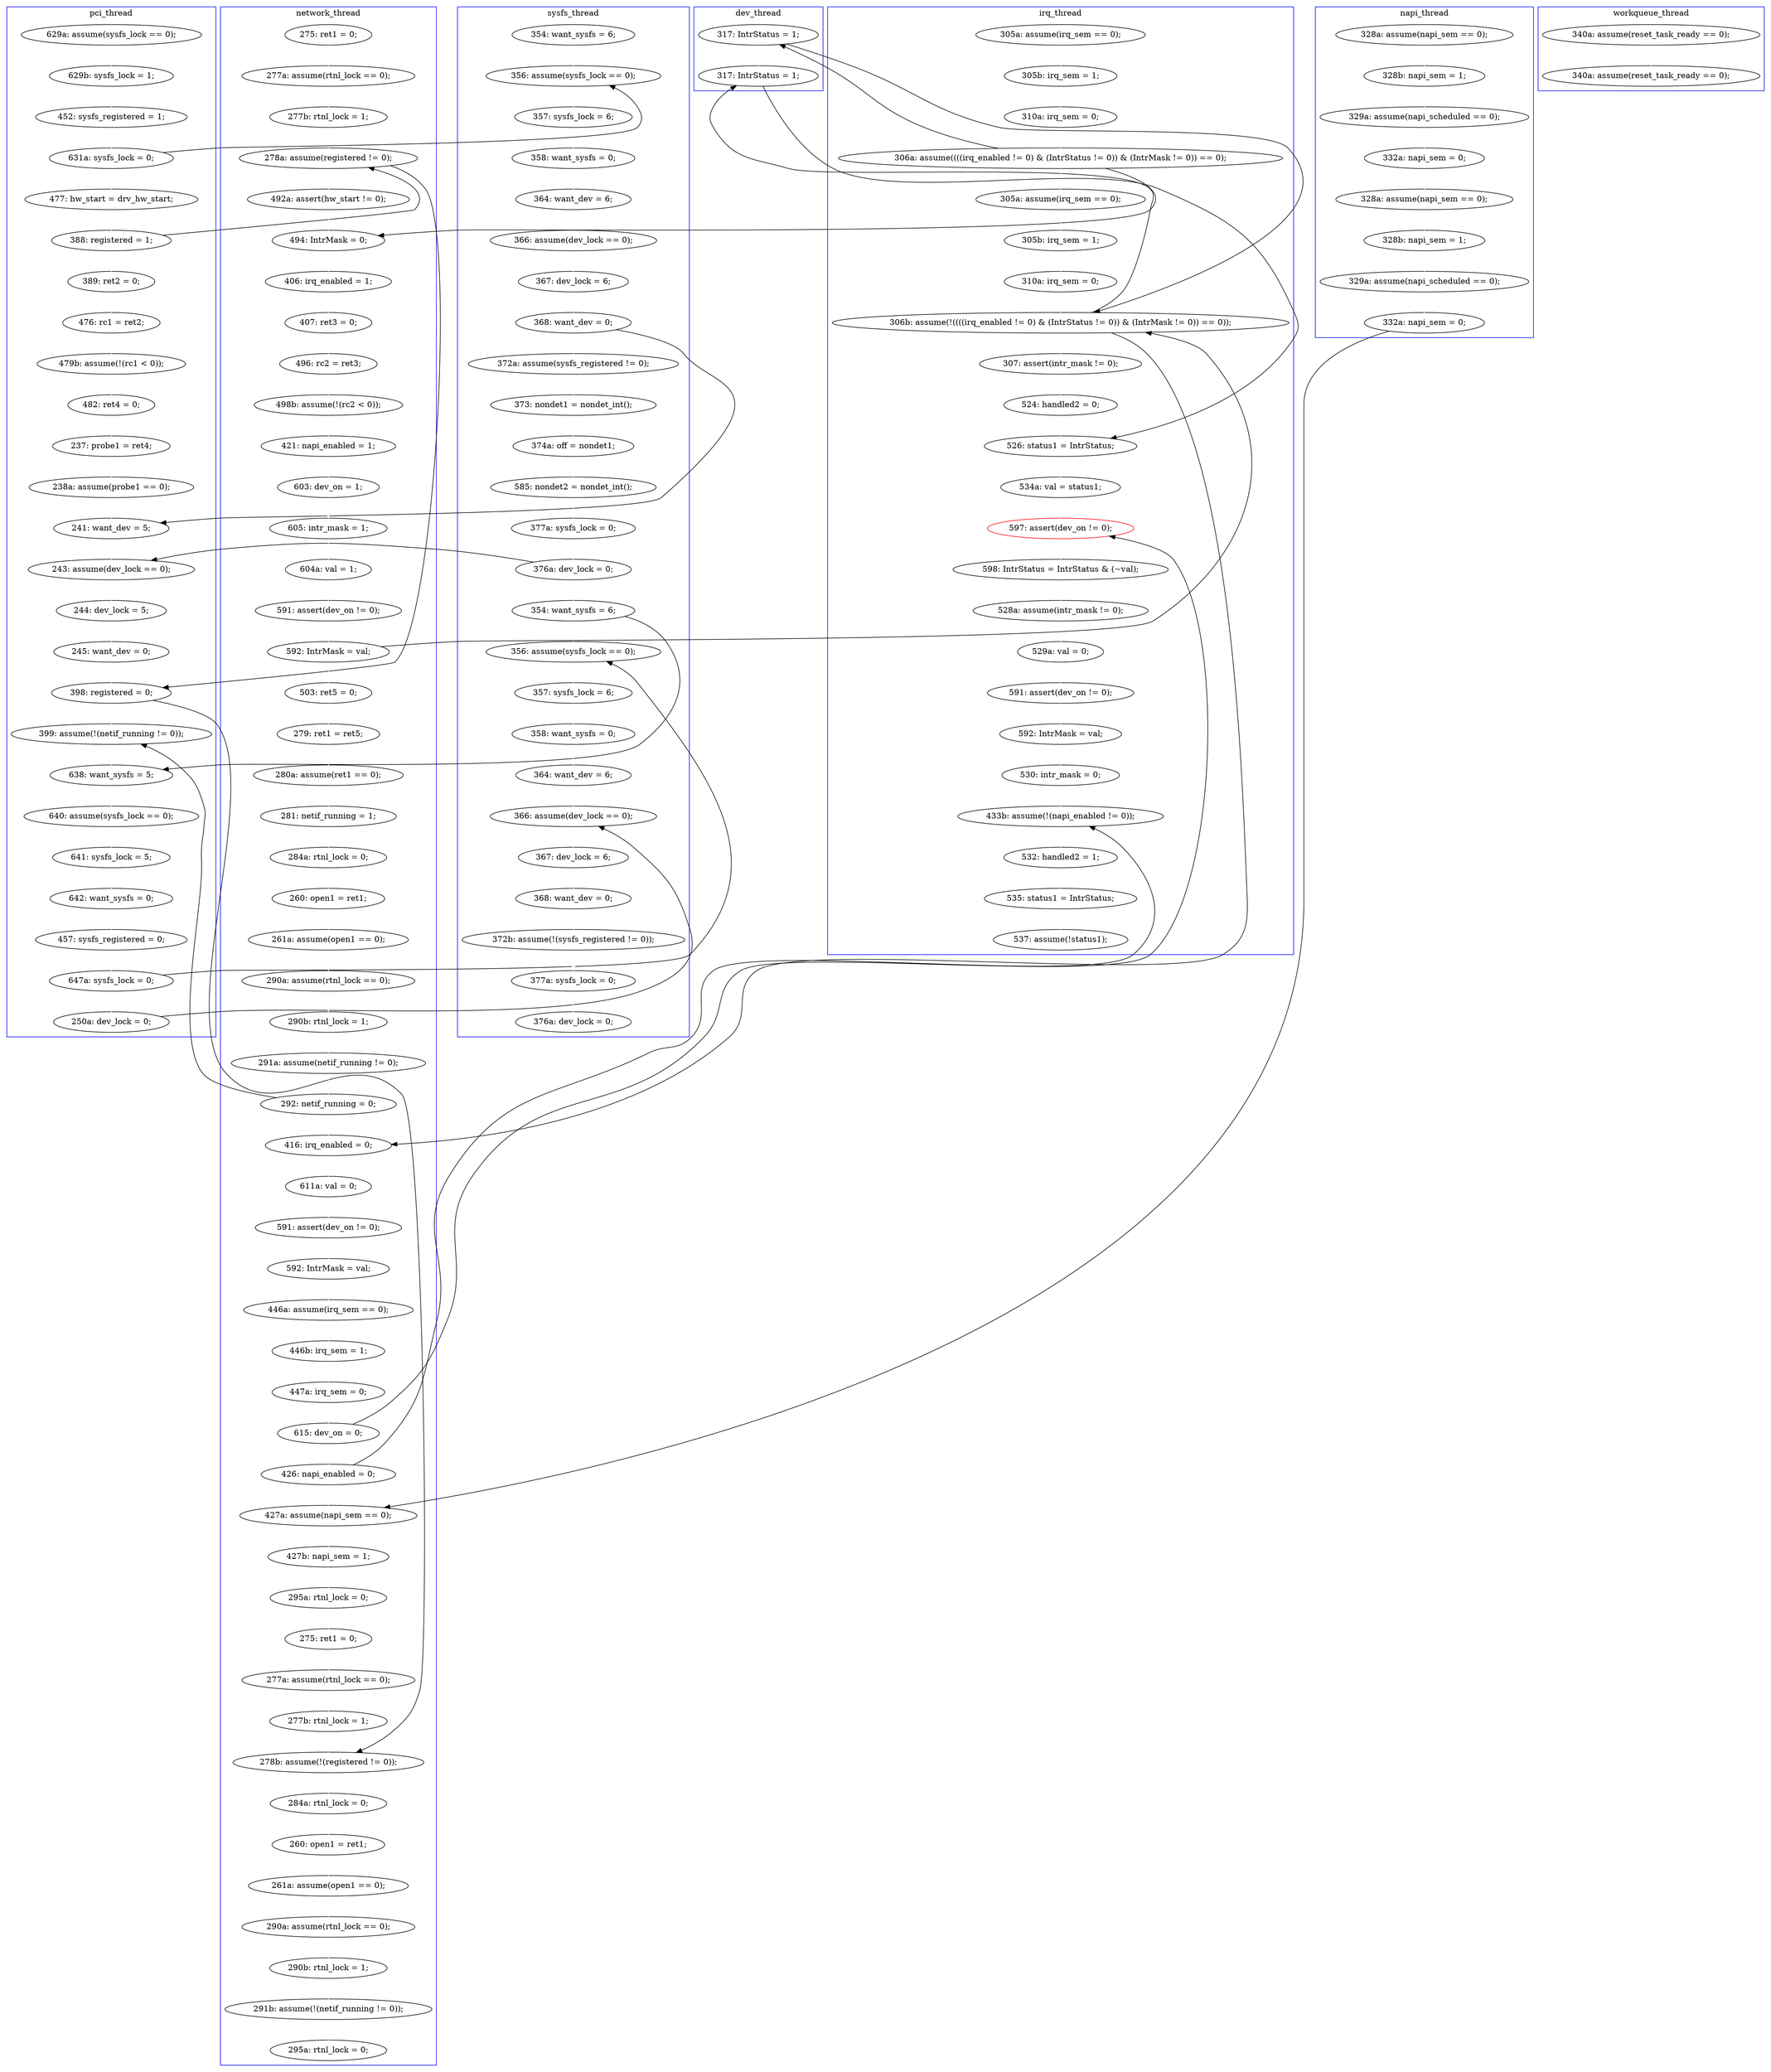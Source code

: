 digraph Counterexample {
	121 -> 288 [color = white, style = solid]
	296 -> 297 [color = black, style = solid, constraint = false]
	121 -> 226 [color = black, style = solid, constraint = false]
	307 -> 309 [color = white, style = solid]
	186 -> 189 [color = black, style = solid, constraint = false]
	247 -> 248 [color = white, style = solid]
	35 -> 36 [color = white, style = solid]
	179 -> 222 [color = black, style = solid, constraint = false]
	112 -> 113 [color = white, style = solid]
	104 -> 121 [color = white, style = solid]
	285 -> 287 [color = white, style = solid]
	216 -> 219 [color = white, style = solid]
	136 -> 139 [color = white, style = solid]
	203 -> 206 [color = white, style = solid]
	79 -> 82 [color = white, style = solid]
	139 -> 142 [color = white, style = solid]
	148 -> 149 [color = white, style = solid]
	214 -> 215 [color = black, style = solid, constraint = false]
	113 -> 221 [color = white, style = solid]
	76 -> 86 [color = white, style = solid]
	213 -> 215 [color = white, style = solid]
	228 -> 231 [color = white, style = solid]
	135 -> 136 [color = white, style = solid]
	288 -> 289 [color = white, style = solid]
	287 -> 296 [color = white, style = solid]
	206 -> 213 [color = white, style = solid]
	287 -> 288 [color = black, style = solid, constraint = false]
	222 -> 226 [color = white, style = solid]
	289 -> 290 [color = white, style = solid]
	43 -> 100 [color = white, style = solid]
	279 -> 302 [color = white, style = solid]
	181 -> 183 [color = white, style = solid]
	100 -> 101 [color = white, style = solid]
	29 -> 30 [color = white, style = solid]
	221 -> 241 [color = black, style = solid, constraint = false]
	84 -> 110 [color = black, style = solid, constraint = false]
	251 -> 253 [color = white, style = solid]
	299 -> 301 [color = white, style = solid]
	291 -> 297 [color = white, style = solid]
	254 -> 255 [color = white, style = solid]
	129 -> 134 [color = white, style = solid]
	165 -> 168 [color = white, style = solid]
	240 -> 243 [color = white, style = solid]
	248 -> 250 [color = white, style = solid]
	241 -> 257 [color = white, style = solid]
	243 -> 244 [color = white, style = solid]
	66 -> 69 [color = white, style = solid]
	104 -> 111 [color = black, style = solid, constraint = false]
	54 -> 73 [color = white, style = solid]
	206 -> 243 [color = black, style = solid, constraint = false]
	74 -> 75 [color = white, style = solid]
	118 -> 292 [color = white, style = solid]
	194 -> 196 [color = white, style = solid]
	213 -> 266 [color = black, style = solid, constraint = false]
	101 -> 117 [color = white, style = solid]
	256 -> 285 [color = white, style = solid]
	109 -> 110 [color = white, style = solid]
	39 -> 129 [color = black, style = solid, constraint = false]
	156 -> 159 [color = white, style = solid]
	86 -> 117 [color = black, style = solid, constraint = false]
	215 -> 216 [color = white, style = solid]
	117 -> 221 [color = black, style = solid, constraint = false]
	219 -> 236 [color = white, style = solid]
	75 -> 79 [color = white, style = solid]
	147 -> 148 [color = white, style = solid]
	152 -> 155 [color = white, style = solid]
	273 -> 274 [color = white, style = solid]
	30 -> 32 [color = white, style = solid]
	180 -> 181 [color = white, style = solid]
	110 -> 111 [color = white, style = solid]
	231 -> 240 [color = white, style = solid]
	128 -> 129 [color = white, style = solid]
	175 -> 176 [color = white, style = solid]
	257 -> 258 [color = white, style = solid]
	111 -> 112 [color = white, style = solid]
	226 -> 254 [color = white, style = solid]
	36 -> 37 [color = white, style = solid]
	186 -> 190 [color = white, style = solid]
	301 -> 307 [color = white, style = solid]
	134 -> 135 [color = white, style = solid]
	236 -> 237 [color = white, style = solid]
	258 -> 261 [color = white, style = solid]
	151 -> 152 [color = white, style = solid]
	159 -> 160 [color = white, style = solid]
	178 -> 179 [color = white, style = solid]
	278 -> 279 [color = white, style = solid]
	103 -> 104 [color = white, style = solid]
	160 -> 162 [color = white, style = solid]
	168 -> 175 [color = white, style = solid]
	297 -> 298 [color = white, style = solid]
	117 -> 128 [color = white, style = solid]
	87 -> 94 [color = white, style = solid]
	186 -> 204 [color = black, style = solid, constraint = false]
	201 -> 202 [color = white, style = solid]
	73 -> 74 [color = white, style = solid]
	90 -> 93 [color = white, style = solid]
	84 -> 88 [color = white, style = solid]
	83 -> 84 [color = white, style = solid]
	261 -> 273 [color = white, style = solid]
	202 -> 203 [color = white, style = solid]
	62 -> 116 [color = white, style = solid]
	65 -> 66 [color = white, style = solid]
	86 -> 87 [color = white, style = solid]
	250 -> 251 [color = white, style = solid]
	179 -> 189 [color = white, style = solid]
	69 -> 71 [color = white, style = solid]
	71 -> 76 [color = white, style = solid]
	39 -> 180 [color = white, style = solid]
	176 -> 178 [color = white, style = solid]
	290 -> 291 [color = white, style = solid]
	116 -> 214 [color = white, style = solid]
	276 -> 314 [color = white, style = solid]
	204 -> 231 [color = black, style = solid, constraint = false]
	183 -> 186 [color = white, style = solid]
	97 -> 98 [color = white, style = solid]
	196 -> 197 [color = white, style = solid]
	274 -> 276 [color = white, style = solid]
	89 -> 90 [color = white, style = solid]
	163 -> 186 [color = black, style = solid, constraint = false]
	266 -> 278 [color = white, style = solid]
	162 -> 165 [color = white, style = solid]
	61 -> 62 [color = white, style = solid]
	93 -> 103 [color = white, style = solid]
	190 -> 228 [color = white, style = solid]
	98 -> 106 [color = white, style = solid]
	237 -> 238 [color = white, style = solid]
	82 -> 83 [color = white, style = solid]
	149 -> 151 [color = white, style = solid]
	37 -> 39 [color = white, style = solid]
	52 -> 61 [color = white, style = solid]
	106 -> 109 [color = white, style = solid]
	152 -> 186 [color = black, style = solid, constraint = false]
	88 -> 89 [color = white, style = solid]
	298 -> 299 [color = white, style = solid]
	238 -> 241 [color = white, style = solid]
	71 -> 73 [color = black, style = solid, constraint = false]
	94 -> 97 [color = white, style = solid]
	163 -> 204 [color = white, style = solid]
	221 -> 222 [color = white, style = solid]
	255 -> 256 [color = white, style = solid]
	142 -> 147 [color = white, style = solid]
	197 -> 201 [color = white, style = solid]
	189 -> 194 [color = white, style = solid]
	39 -> 163 [color = black, style = solid, constraint = false]
	253 -> 266 [color = white, style = solid]
	244 -> 247 [color = white, style = solid]
	155 -> 156 [color = white, style = solid]
	32 -> 52 [color = white, style = solid]
	subgraph cluster5 {
		label = workqueue_thread
		color = blue
		292  [label = "340a: assume(reset_task_ready == 0);"]
		118  [label = "340a: assume(reset_task_ready == 0);"]
	}
	subgraph cluster7 {
		label = dev_thread
		color = blue
		163  [label = "317: IntrStatus = 1;"]
		204  [label = "317: IntrStatus = 1;"]
	}
	subgraph cluster6 {
		label = sysfs_thread
		color = blue
		75  [label = "358: want_sysfs = 0;"]
		301  [label = "372b: assume(!(sysfs_registered != 0));"]
		289  [label = "357: sysfs_lock = 6;"]
		121  [label = "354: want_sysfs = 6;"]
		93  [label = "585: nondet2 = nondet_int();"]
		74  [label = "357: sysfs_lock = 6;"]
		83  [label = "367: dev_lock = 6;"]
		84  [label = "368: want_dev = 0;"]
		299  [label = "368: want_dev = 0;"]
		73  [label = "356: assume(sysfs_lock == 0);"]
		88  [label = "372a: assume(sysfs_registered != 0);"]
		307  [label = "377a: sysfs_lock = 0;"]
		297  [label = "366: assume(dev_lock == 0);"]
		79  [label = "364: want_dev = 6;"]
		104  [label = "376a: dev_lock = 0;"]
		290  [label = "358: want_sysfs = 0;"]
		82  [label = "366: assume(dev_lock == 0);"]
		309  [label = "376a: dev_lock = 0;"]
		89  [label = "373: nondet1 = nondet_int();"]
		90  [label = "374a: off = nondet1;"]
		54  [label = "354: want_sysfs = 6;"]
		288  [label = "356: assume(sysfs_lock == 0);"]
		298  [label = "367: dev_lock = 6;"]
		291  [label = "364: want_dev = 6;"]
		103  [label = "377a: sysfs_lock = 0;"]
	}
	subgraph cluster3 {
		label = irq_thread
		color = blue
		190  [label = "307: assert(intr_mask != 0);"]
		228  [label = "524: handled2 = 0;"]
		37  [label = "310a: irq_sem = 0;"]
		248  [label = "529a: val = 0;"]
		231  [label = "526: status1 = IntrStatus;"]
		279  [label = "535: status1 = IntrStatus;"]
		247  [label = "528a: assume(intr_mask != 0);"]
		302  [label = "537: assume(!status1);"]
		186  [label = "306b: assume(!((((irq_enabled != 0) & (IntrStatus != 0)) & (IntrMask != 0)) == 0));"]
		39  [label = "306a: assume((((irq_enabled != 0) & (IntrStatus != 0)) & (IntrMask != 0)) == 0);"]
		243  [label = "597: assert(dev_on != 0);", color = red]
		253  [label = "530: intr_mask = 0;"]
		278  [label = "532: handled2 = 1;"]
		35  [label = "305a: assume(irq_sem == 0);"]
		183  [label = "310a: irq_sem = 0;"]
		36  [label = "305b: irq_sem = 1;"]
		266  [label = "433b: assume(!(napi_enabled != 0));"]
		251  [label = "592: IntrMask = val;"]
		244  [label = "598: IntrStatus = IntrStatus & (~val);"]
		240  [label = "534a: val = status1;"]
		180  [label = "305a: assume(irq_sem == 0);"]
		181  [label = "305b: irq_sem = 1;"]
		250  [label = "591: assert(dev_on != 0);"]
	}
	subgraph cluster4 {
		label = napi_thread
		color = blue
		116  [label = "329a: assume(napi_scheduled == 0);"]
		214  [label = "332a: napi_sem = 0;"]
		32  [label = "329a: assume(napi_scheduled == 0);"]
		61  [label = "328a: assume(napi_sem == 0);"]
		62  [label = "328b: napi_sem = 1;"]
		30  [label = "328b: napi_sem = 1;"]
		52  [label = "332a: napi_sem = 0;"]
		29  [label = "328a: assume(napi_sem == 0);"]
	}
	subgraph cluster2 {
		label = network_thread
		color = blue
		189  [label = "416: irq_enabled = 0;"]
		201  [label = "446a: assume(irq_sem == 0);"]
		261  [label = "261a: assume(open1 == 0);"]
		165  [label = "260: open1 = ret1;"]
		136  [label = "496: rc2 = ret3;"]
		168  [label = "261a: assume(open1 == 0);"]
		142  [label = "421: napi_enabled = 1;"]
		237  [label = "277a: assume(rtnl_lock == 0);"]
		151  [label = "591: assert(dev_on != 0);"]
		194  [label = "611a: val = 0;"]
		117  [label = "278a: assume(registered != 0);"]
		276  [label = "291b: assume(!(netif_running != 0));"]
		206  [label = "615: dev_on = 0;"]
		213  [label = "426: napi_enabled = 0;"]
		258  [label = "260: open1 = ret1;"]
		129  [label = "494: IntrMask = 0;"]
		219  [label = "295a: rtnl_lock = 0;"]
		241  [label = "278b: assume(!(registered != 0));"]
		196  [label = "591: assert(dev_on != 0);"]
		176  [label = "290b: rtnl_lock = 1;"]
		236  [label = "275: ret1 = 0;"]
		147  [label = "603: dev_on = 1;"]
		175  [label = "290a: assume(rtnl_lock == 0);"]
		159  [label = "280a: assume(ret1 == 0);"]
		160  [label = "281: netif_running = 1;"]
		135  [label = "407: ret3 = 0;"]
		202  [label = "446b: irq_sem = 1;"]
		162  [label = "284a: rtnl_lock = 0;"]
		100  [label = "277a: assume(rtnl_lock == 0);"]
		274  [label = "290b: rtnl_lock = 1;"]
		215  [label = "427a: assume(napi_sem == 0);"]
		257  [label = "284a: rtnl_lock = 0;"]
		314  [label = "295a: rtnl_lock = 0;"]
		178  [label = "291a: assume(netif_running != 0);"]
		148  [label = "605: intr_mask = 1;"]
		155  [label = "503: ret5 = 0;"]
		134  [label = "406: irq_enabled = 1;"]
		156  [label = "279: ret1 = ret5;"]
		197  [label = "592: IntrMask = val;"]
		101  [label = "277b: rtnl_lock = 1;"]
		179  [label = "292: netif_running = 0;"]
		273  [label = "290a: assume(rtnl_lock == 0);"]
		203  [label = "447a: irq_sem = 0;"]
		152  [label = "592: IntrMask = val;"]
		139  [label = "498b: assume(!(rc2 < 0));"]
		128  [label = "492a: assert(hw_start != 0);"]
		238  [label = "277b: rtnl_lock = 1;"]
		149  [label = "604a: val = 1;"]
		216  [label = "427b: napi_sem = 1;"]
		43  [label = "275: ret1 = 0;"]
	}
	subgraph cluster1 {
		label = pci_thread
		color = blue
		110  [label = "241: want_dev = 5;"]
		98  [label = "482: ret4 = 0;"]
		221  [label = "398: registered = 0;"]
		87  [label = "389: ret2 = 0;"]
		97  [label = "479b: assume(!(rc1 < 0));"]
		112  [label = "244: dev_lock = 5;"]
		94  [label = "476: rc1 = ret2;"]
		287  [label = "647a: sysfs_lock = 0;"]
		256  [label = "642: want_sysfs = 0;"]
		222  [label = "399: assume(!(netif_running != 0));"]
		69  [label = "452: sysfs_registered = 1;"]
		86  [label = "388: registered = 1;"]
		71  [label = "631a: sysfs_lock = 0;"]
		111  [label = "243: assume(dev_lock == 0);"]
		255  [label = "641: sysfs_lock = 5;"]
		65  [label = "629a: assume(sysfs_lock == 0);"]
		285  [label = "457: sysfs_registered = 0;"]
		254  [label = "640: assume(sysfs_lock == 0);"]
		106  [label = "237: probe1 = ret4;"]
		113  [label = "245: want_dev = 0;"]
		109  [label = "238a: assume(probe1 == 0);"]
		76  [label = "477: hw_start = drv_hw_start;"]
		226  [label = "638: want_sysfs = 5;"]
		296  [label = "250a: dev_lock = 0;"]
		66  [label = "629b: sysfs_lock = 1;"]
	}
}